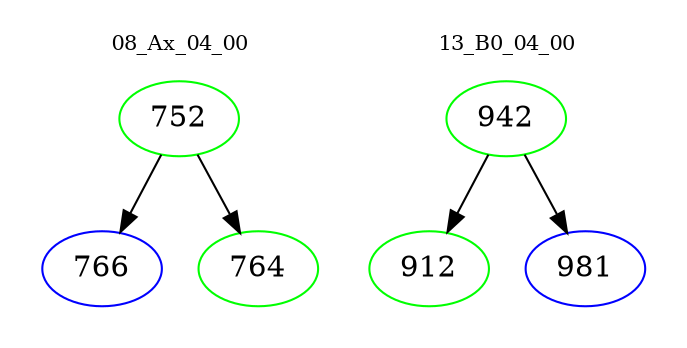 digraph{
subgraph cluster_0 {
color = white
label = "08_Ax_04_00";
fontsize=10;
T0_752 [label="752", color="green"]
T0_752 -> T0_766 [color="black"]
T0_766 [label="766", color="blue"]
T0_752 -> T0_764 [color="black"]
T0_764 [label="764", color="green"]
}
subgraph cluster_1 {
color = white
label = "13_B0_04_00";
fontsize=10;
T1_942 [label="942", color="green"]
T1_942 -> T1_912 [color="black"]
T1_912 [label="912", color="green"]
T1_942 -> T1_981 [color="black"]
T1_981 [label="981", color="blue"]
}
}
